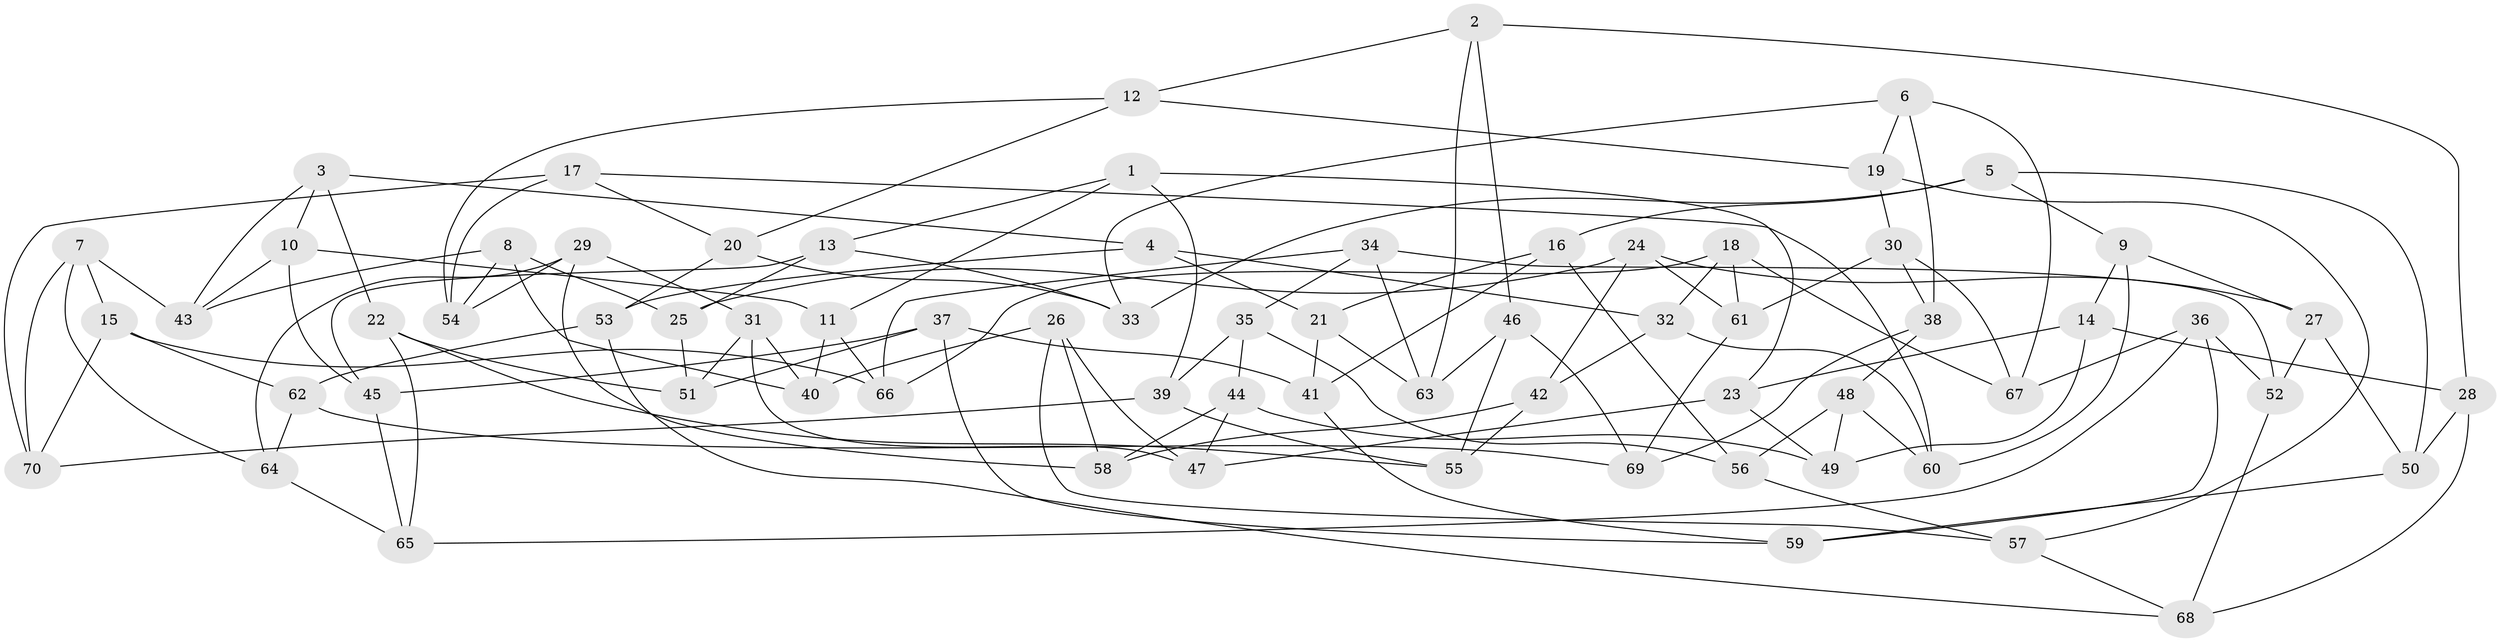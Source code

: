 // Generated by graph-tools (version 1.1) at 2025/50/03/09/25 03:50:54]
// undirected, 70 vertices, 140 edges
graph export_dot {
graph [start="1"]
  node [color=gray90,style=filled];
  1;
  2;
  3;
  4;
  5;
  6;
  7;
  8;
  9;
  10;
  11;
  12;
  13;
  14;
  15;
  16;
  17;
  18;
  19;
  20;
  21;
  22;
  23;
  24;
  25;
  26;
  27;
  28;
  29;
  30;
  31;
  32;
  33;
  34;
  35;
  36;
  37;
  38;
  39;
  40;
  41;
  42;
  43;
  44;
  45;
  46;
  47;
  48;
  49;
  50;
  51;
  52;
  53;
  54;
  55;
  56;
  57;
  58;
  59;
  60;
  61;
  62;
  63;
  64;
  65;
  66;
  67;
  68;
  69;
  70;
  1 -- 13;
  1 -- 39;
  1 -- 23;
  1 -- 11;
  2 -- 46;
  2 -- 63;
  2 -- 28;
  2 -- 12;
  3 -- 4;
  3 -- 10;
  3 -- 22;
  3 -- 43;
  4 -- 32;
  4 -- 53;
  4 -- 21;
  5 -- 9;
  5 -- 16;
  5 -- 50;
  5 -- 33;
  6 -- 19;
  6 -- 67;
  6 -- 33;
  6 -- 38;
  7 -- 43;
  7 -- 70;
  7 -- 15;
  7 -- 64;
  8 -- 54;
  8 -- 25;
  8 -- 40;
  8 -- 43;
  9 -- 60;
  9 -- 27;
  9 -- 14;
  10 -- 45;
  10 -- 43;
  10 -- 11;
  11 -- 40;
  11 -- 66;
  12 -- 54;
  12 -- 20;
  12 -- 19;
  13 -- 45;
  13 -- 25;
  13 -- 33;
  14 -- 23;
  14 -- 49;
  14 -- 28;
  15 -- 66;
  15 -- 70;
  15 -- 62;
  16 -- 21;
  16 -- 41;
  16 -- 56;
  17 -- 54;
  17 -- 20;
  17 -- 60;
  17 -- 70;
  18 -- 66;
  18 -- 61;
  18 -- 67;
  18 -- 32;
  19 -- 30;
  19 -- 57;
  20 -- 33;
  20 -- 53;
  21 -- 41;
  21 -- 63;
  22 -- 65;
  22 -- 55;
  22 -- 51;
  23 -- 47;
  23 -- 49;
  24 -- 27;
  24 -- 61;
  24 -- 25;
  24 -- 42;
  25 -- 51;
  26 -- 47;
  26 -- 40;
  26 -- 57;
  26 -- 58;
  27 -- 52;
  27 -- 50;
  28 -- 50;
  28 -- 68;
  29 -- 54;
  29 -- 58;
  29 -- 31;
  29 -- 64;
  30 -- 61;
  30 -- 38;
  30 -- 67;
  31 -- 40;
  31 -- 47;
  31 -- 51;
  32 -- 60;
  32 -- 42;
  34 -- 35;
  34 -- 52;
  34 -- 63;
  34 -- 66;
  35 -- 44;
  35 -- 39;
  35 -- 56;
  36 -- 65;
  36 -- 67;
  36 -- 59;
  36 -- 52;
  37 -- 51;
  37 -- 59;
  37 -- 45;
  37 -- 41;
  38 -- 48;
  38 -- 69;
  39 -- 55;
  39 -- 70;
  41 -- 59;
  42 -- 55;
  42 -- 58;
  44 -- 49;
  44 -- 47;
  44 -- 58;
  45 -- 65;
  46 -- 69;
  46 -- 63;
  46 -- 55;
  48 -- 56;
  48 -- 60;
  48 -- 49;
  50 -- 59;
  52 -- 68;
  53 -- 62;
  53 -- 68;
  56 -- 57;
  57 -- 68;
  61 -- 69;
  62 -- 64;
  62 -- 69;
  64 -- 65;
}

